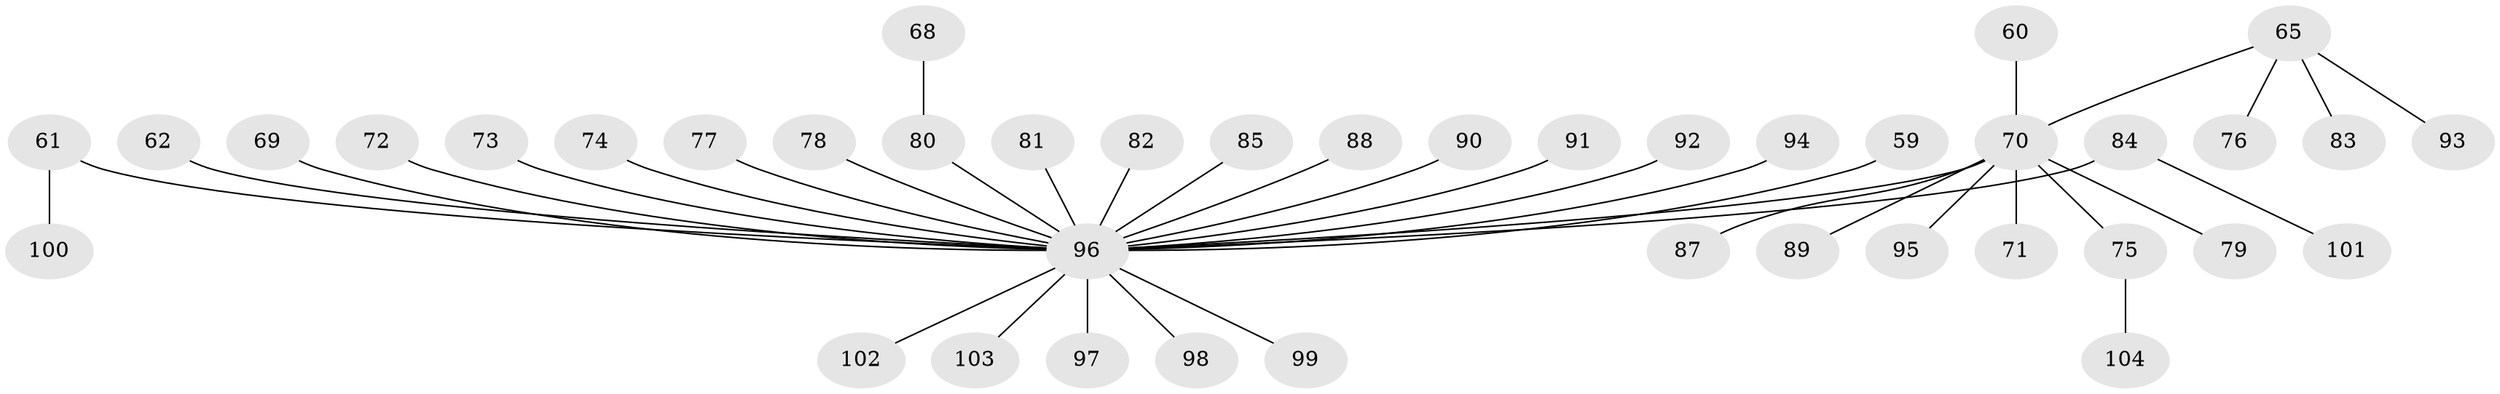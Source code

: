 // original degree distribution, {4: 0.09615384615384616, 5: 0.038461538461538464, 3: 0.08653846153846154, 6: 0.019230769230769232, 2: 0.2692307692307692, 1: 0.49038461538461536}
// Generated by graph-tools (version 1.1) at 2025/55/03/04/25 21:55:51]
// undirected, 41 vertices, 40 edges
graph export_dot {
graph [start="1"]
  node [color=gray90,style=filled];
  59;
  60 [super="+56"];
  61;
  62;
  65 [super="+55"];
  68;
  69;
  70 [super="+36+63+37+38+64"];
  71;
  72;
  73;
  74;
  75;
  76;
  77;
  78;
  79;
  80 [super="+67"];
  81;
  82;
  83;
  84;
  85;
  87;
  88;
  89;
  90;
  91;
  92;
  93;
  94;
  95;
  96 [super="+16+1+30+86+58+66+53+39+40+41+31+42+54+45+46+48+52+57"];
  97;
  98;
  99;
  100;
  101;
  102;
  103;
  104;
  59 -- 96;
  60 -- 70;
  61 -- 100;
  61 -- 96;
  62 -- 96;
  65 -- 76;
  65 -- 83;
  65 -- 93;
  65 -- 70;
  68 -- 80;
  69 -- 96;
  70 -- 89;
  70 -- 75;
  70 -- 95;
  70 -- 96;
  70 -- 71;
  70 -- 87;
  70 -- 79;
  72 -- 96;
  73 -- 96;
  74 -- 96;
  75 -- 104;
  77 -- 96;
  78 -- 96;
  80 -- 96;
  81 -- 96;
  82 -- 96;
  84 -- 101;
  84 -- 96;
  85 -- 96;
  88 -- 96;
  90 -- 96;
  91 -- 96;
  92 -- 96;
  94 -- 96;
  96 -- 99;
  96 -- 97;
  96 -- 102;
  96 -- 98;
  96 -- 103;
}
